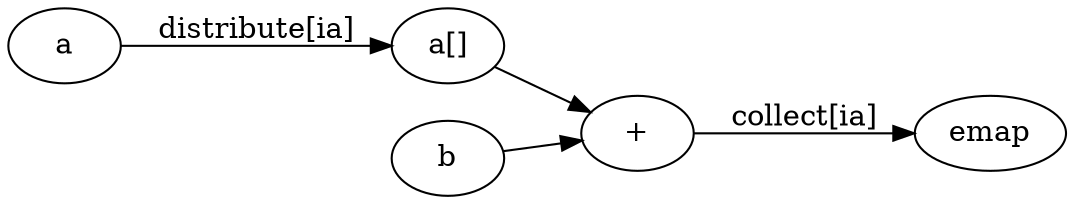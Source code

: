 digraph {
  rankdir=LR;
  subgraph {
    "a" "b"
  }
  "a" -> "a[]" [label="distribute[ia]"]
  "a[]" -> "+"
  "b" -> "+"
  "+" -> "emap" [label="collect[ia]"]
}
